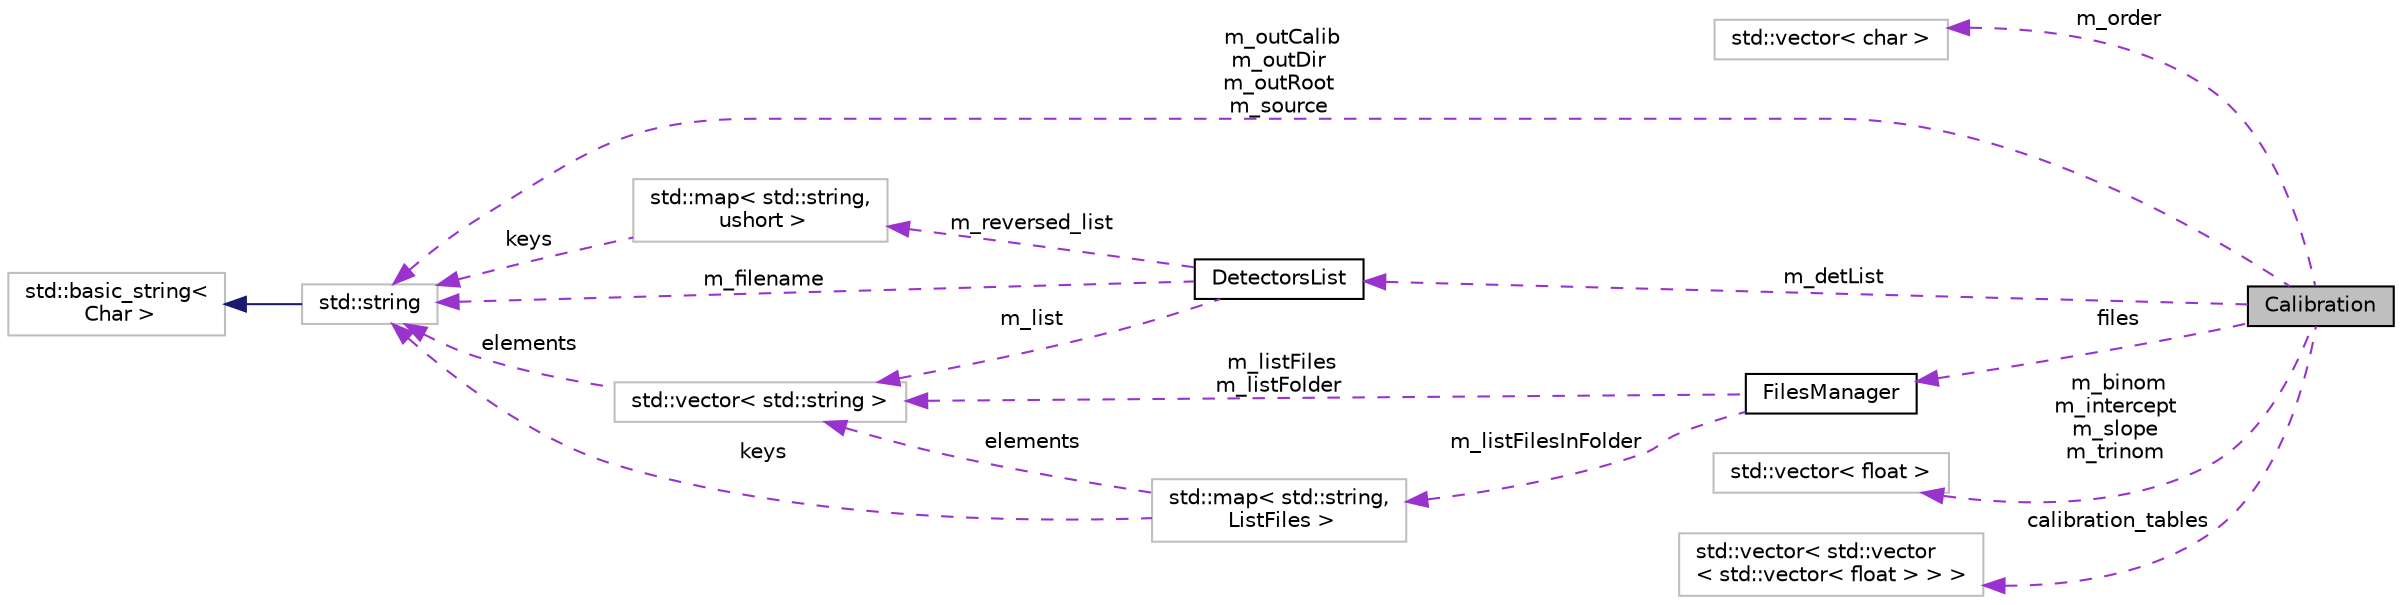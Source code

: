 digraph "Calibration"
{
 // LATEX_PDF_SIZE
  edge [fontname="Helvetica",fontsize="10",labelfontname="Helvetica",labelfontsize="10"];
  node [fontname="Helvetica",fontsize="10",shape=record];
  rankdir="LR";
  Node1 [label="Calibration",height=0.2,width=0.4,color="black", fillcolor="grey75", style="filled", fontcolor="black",tooltip=" "];
  Node2 -> Node1 [dir="back",color="darkorchid3",fontsize="10",style="dashed",label=" m_order" ,fontname="Helvetica"];
  Node2 [label="std::vector\< char \>",height=0.2,width=0.4,color="grey75", fillcolor="white", style="filled",tooltip=" "];
  Node3 -> Node1 [dir="back",color="darkorchid3",fontsize="10",style="dashed",label=" m_detList" ,fontname="Helvetica"];
  Node3 [label="DetectorsList",height=0.2,width=0.4,color="black", fillcolor="white", style="filled",URL="$class_detectors_list.html",tooltip=" "];
  Node4 -> Node3 [dir="back",color="darkorchid3",fontsize="10",style="dashed",label=" m_filename" ,fontname="Helvetica"];
  Node4 [label="std::string",height=0.2,width=0.4,color="grey75", fillcolor="white", style="filled",tooltip=" "];
  Node5 -> Node4 [dir="back",color="midnightblue",fontsize="10",style="solid",fontname="Helvetica"];
  Node5 [label="std::basic_string\<\l Char \>",height=0.2,width=0.4,color="grey75", fillcolor="white", style="filled",tooltip=" "];
  Node6 -> Node3 [dir="back",color="darkorchid3",fontsize="10",style="dashed",label=" m_list" ,fontname="Helvetica"];
  Node6 [label="std::vector\< std::string \>",height=0.2,width=0.4,color="grey75", fillcolor="white", style="filled",tooltip=" "];
  Node4 -> Node6 [dir="back",color="darkorchid3",fontsize="10",style="dashed",label=" elements" ,fontname="Helvetica"];
  Node7 -> Node3 [dir="back",color="darkorchid3",fontsize="10",style="dashed",label=" m_reversed_list" ,fontname="Helvetica"];
  Node7 [label="std::map\< std::string,\l ushort \>",height=0.2,width=0.4,color="grey75", fillcolor="white", style="filled",tooltip=" "];
  Node4 -> Node7 [dir="back",color="darkorchid3",fontsize="10",style="dashed",label=" keys" ,fontname="Helvetica"];
  Node4 -> Node1 [dir="back",color="darkorchid3",fontsize="10",style="dashed",label=" m_outCalib\nm_outDir\nm_outRoot\nm_source" ,fontname="Helvetica"];
  Node8 -> Node1 [dir="back",color="darkorchid3",fontsize="10",style="dashed",label=" m_binom\nm_intercept\nm_slope\nm_trinom" ,fontname="Helvetica"];
  Node8 [label="std::vector\< float \>",height=0.2,width=0.4,color="grey75", fillcolor="white", style="filled",tooltip=" "];
  Node9 -> Node1 [dir="back",color="darkorchid3",fontsize="10",style="dashed",label=" files" ,fontname="Helvetica"];
  Node9 [label="FilesManager",height=0.2,width=0.4,color="black", fillcolor="white", style="filled",URL="$class_files_manager.html",tooltip=" "];
  Node10 -> Node9 [dir="back",color="darkorchid3",fontsize="10",style="dashed",label=" m_listFilesInFolder" ,fontname="Helvetica"];
  Node10 [label="std::map\< std::string,\l ListFiles \>",height=0.2,width=0.4,color="grey75", fillcolor="white", style="filled",tooltip=" "];
  Node4 -> Node10 [dir="back",color="darkorchid3",fontsize="10",style="dashed",label=" keys" ,fontname="Helvetica"];
  Node6 -> Node10 [dir="back",color="darkorchid3",fontsize="10",style="dashed",label=" elements" ,fontname="Helvetica"];
  Node6 -> Node9 [dir="back",color="darkorchid3",fontsize="10",style="dashed",label=" m_listFiles\nm_listFolder" ,fontname="Helvetica"];
  Node11 -> Node1 [dir="back",color="darkorchid3",fontsize="10",style="dashed",label=" calibration_tables" ,fontname="Helvetica"];
  Node11 [label="std::vector\< std::vector\l\< std::vector\< float \> \> \>",height=0.2,width=0.4,color="grey75", fillcolor="white", style="filled",tooltip=" "];
}
